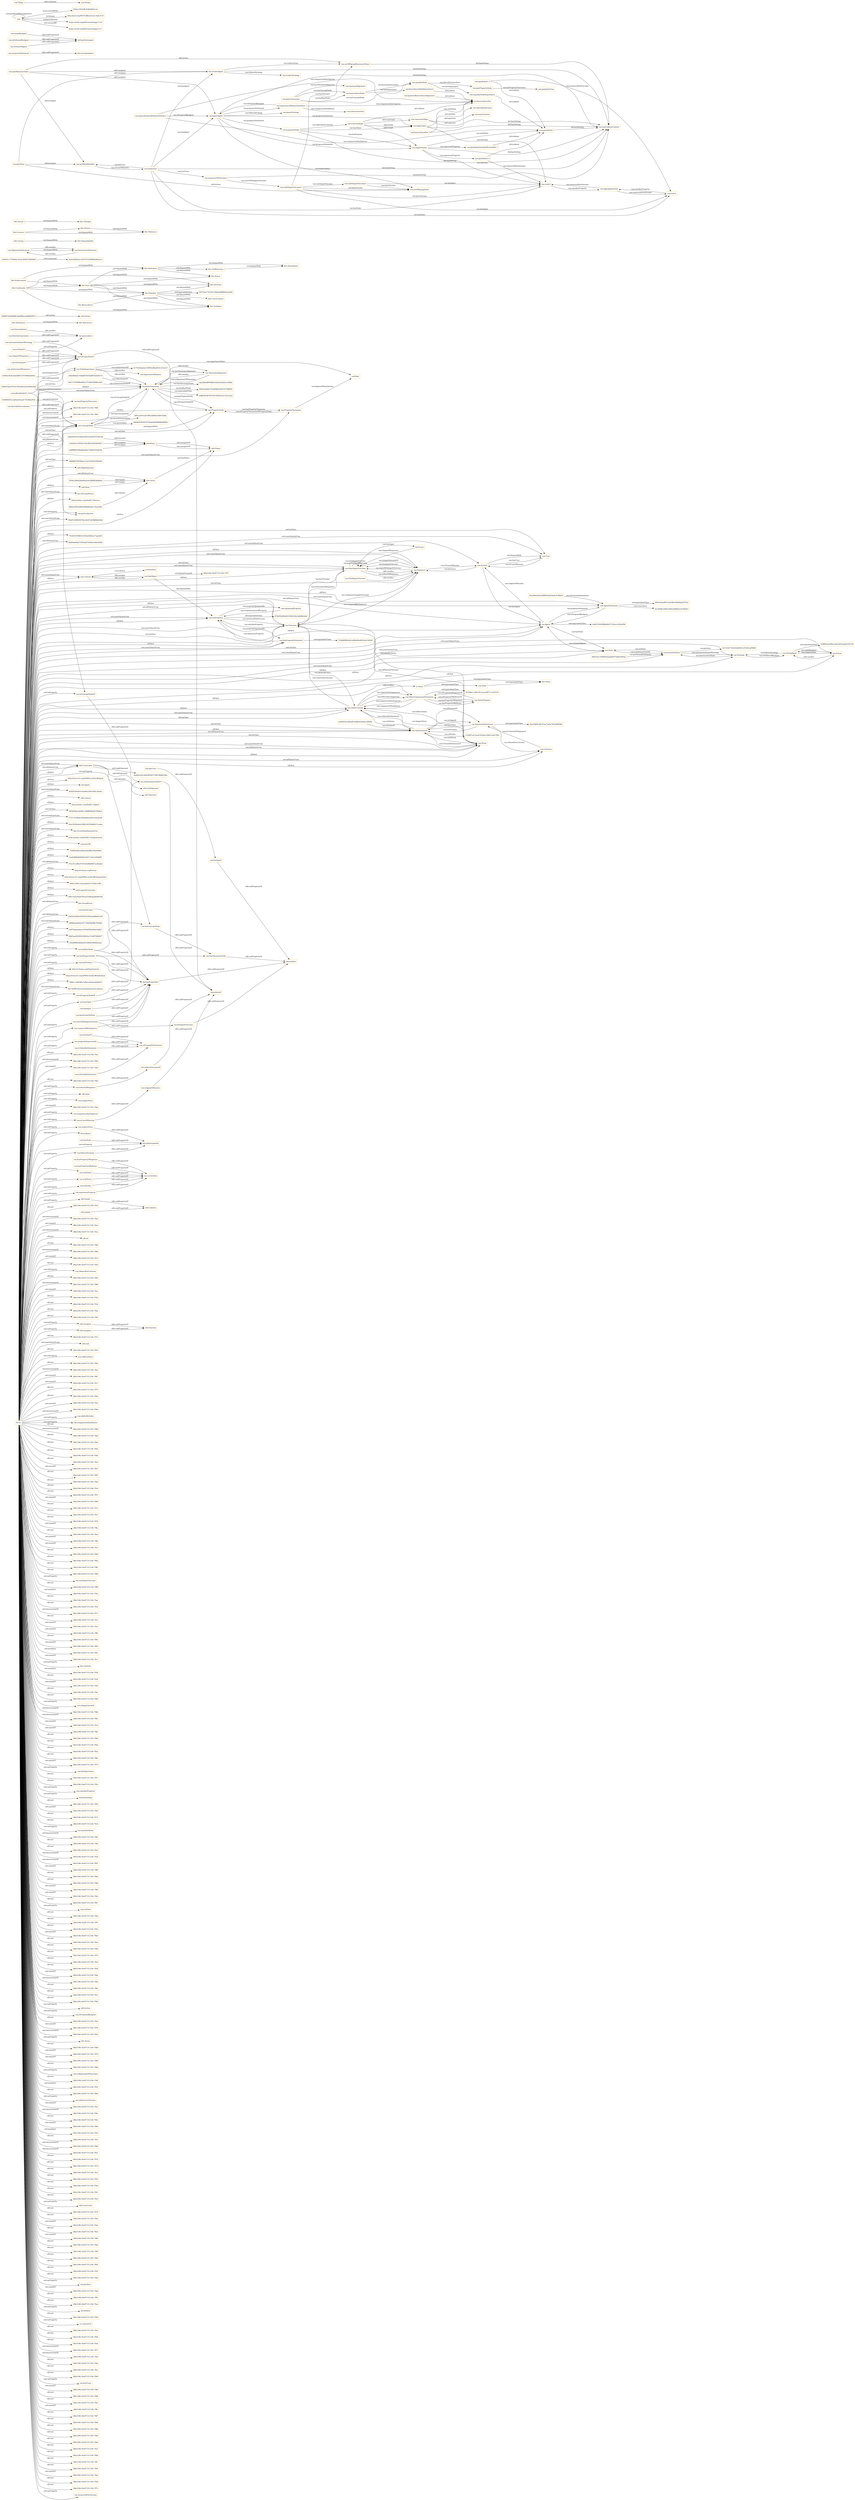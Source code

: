 digraph ar2dtool_diagram { 
rankdir=LR;
size="1501"
node [shape = rectangle, color="orange"]; "9ff1ecd61b2f14ff22d90043df015b0b" "bhv:Dominance" "e9be6b6d27d4bd879354df67beb3fe7d" "odrl:Action" "8a27c355d89e9d0c2714bd16096ccb81" "odrl:LeftOperand" "5d686f27993f0ee11b2255bf52060a92" "7958c304b03be60a2e432ffd65d68da4" "63a2dbea6a3cb8963e8234a8c518fdc8" "odrl:RightOperand" "vae:PropertyTaxonomy" "bhv:PersonalFocus" "bhv:Hedonism" "454f8f2952cab0aeb5acd170c4bbe852" "90efce6ae6931ab3d8ccb82bbab47b2c" "vae:NodeImportance" "http://xmlns.com/foaf/0.1/Person" "bhv:Universalism" "e42dfcb1d5f382185efbf2d2fd266465" "vae:Value" "dabc656b43a1442701284f6ba094ceca" "06267d58856578e3d207e83886b83fe6" "bhv:Stimulation" "odrl:Policy" "bhv:Achievement" "bhv:Value" "7fc44303389232528a5dfebcc7eae4d5" "odrl:Operator" "6bf00e694b73595a8755d92c400c8562" "vae:VaeProperty" "vae:Outcome" "d3d833aa16553e7816a912625606c00d" "http://www.w3.org/2006/vcard/ns#Agent" "vae:MultiInputOutcome" "4d42516456f6b46d17cf2ea1a59a3f0b" "vae:AlignmentStatement" "bhv:Dependability" "bhv:Caring" "cd92f3c1776380e10cdc3859370809d8" "odrl:Asset" "bhv:Nature" "vae:Generalization" "vae:Context" "vae:VaeStatement" "vae:ActionOnState" "dul:Agent" "0634cba69c7fcda688dc0b910759fb95" "vae:ValueTaxonomy" "fb5b97b0d4314ee64ce5610481cfdc8c" "bhv:Security" "ea6f88b618bafb8a86c726bb323b9c9e" "vae:ConceptNode" "a382832ec00edf72088c6c9e0a1d84b4" "rdfs:Literal" "bhv:Tolerance" "vae:System" "bhv:Humility" "92d48ec1a66c3fc1aeacd8711c6187d1" "e9893f338794705195f0c0c2155e1de2" "http://xmlns.com/foaf/0.1/Agent" "odrl:Party" "983df38a3a92fb13d6ff299d2070b6ed" "vae:Norm" "7737c3760dec56b060a5263c5e0a0c9c" "9ce2503bc6e434fb228359d68211aaba" "bhv:GrowthAndAnxietyFree" "vae:User" "vae:Sequence" "vae:AgentStatement" "http://xmlns.com/foaf/0.1/Organization" "bhv:Tradition" "vae:VaeObject" "11b4b7e214eab7b2b4e166e7ac6a7f62" "vc:Value" "vae:TaxonomyAlignment" "xsd:anyURI" "vae:Strategy" "70dff2b48cbe96a50b2ffbf109a44fb8" "3ae649fbd84608c43b573a61c858bff1" "vae:Agent" "bhv:Benevolence" "vae:FinalInputOutcome" "dd85934351008325855c00207979d7dd" "372cf11e96c670539296b6907ac62abd" "693e22c74390542aadbd57f28d7903aa" "bhv:Conformity" "vae:Action" "http://schema.org/Person" "http://www.w3.org/2006/vcard/ns#Organization" "4215c9c716eb5eb6043c255d2ca99fdb" "bhv:Resources" "fd041c9f41c42aaa643fc71f39e1ef9c" "940847dd56d88c4def99eea486649972" "vae:AwarenessStatement" "vae:ActingAgent" "odrl:LogicalConstraint" "vae:ValueProperty" "vae:ValueConcept" "vae:PropertyNode" "e8013e2e54ad762cb32d6edaabb4618d" "vae:ValueComparisonStatement" "dul:Event" "0aa1b665cf0cd7ae7ee9e7f41bfb83bb" "vae:Criterion" "bhv:Thought" "719dd9080e4b14d6e80ed05c8ec3d3b9" "vae:State" "4f274a2170c461196abe88f6b6aebe66" "bhv:Face" "vae:VaePropertyStatement" "bhv:SocialFocus" "ab42d22b93e9595023f05ab38bb041b0" "d890be6afb5a167720058b8ffc7f269b" "odrl:Constraint" "4b6da0f303870720ab4483b699e8982b" "8a604e2dc3ddcf93fd373d97899b536a" "vae:OptimizedProperty" "6f0d23f5454865b988d9e9ec7b2ac99c" "5a749d61a965cb06a506fd3cc03382b1" "c4070abaa4aec23544f55b56dc3a4fa7" "bhv:Action" "6d45aafc8369229463ec51ddf7846027" "odrl:Rule" "bhv:Power" "417034dadaa519f50cd8a29161214e15" "vae:ImportanceRelation" "f1f09e18c8c5de5f847c0759494e850e" "e0cd96ffea9fa6245189dfc0969d2eba" "678d59c89efd333fdf140e3d4f662bef" "http://schema.org/Organization" "3f49820ee6fbac36ac091fade022b729" "http://www.w3.org/2006/vcard/ns#Individual" "vae:ArgumentStatement" "568e11c863f8a7af6ecc62afca404679" "bhv:SelfDirection" "bhv:Concern" "daa5fbcdf950882cb28c65e6241c689a" "bhv:SelfProtectionAndAnxietyAvoidance" ; /*classes style*/
	"bhv:Action" -> "bhv:Thought" [ label = "owl:disjointWith" ];
	"vae:isInputOfSequence" -> "dul:isProperPartOf" [ label = "rdfs:subPropertyOf" ];
	"dul:isProperPartOf" -> "dul:isPartOf" [ label = "rdfs:subPropertyOf" ];
	"vae:hasConceptNode" -> "vae:hasTaxonomyNode" [ label = "rdfs:subPropertyOf" ];
	"vae:ConceptNode" -> "vae:PropertyNode" [ label = "owl:disjointWith" ];
	"vae:argumentAlign" -> "vae:criterionAlign" [ label = "vae:isBasedOnCriterion" ];
	"vae:argumentAlign" -> "vae:alignPremise" [ label = "vae:hasPremise" ];
	"vae:argumentAlign" -> "vae:alignClaim" [ label = "vae:hasClaim" ];
	"vae:argumentAlign" -> "vae:taxProblemContext" [ label = "dul:hasSetting" ];
	"vae:isTaxonomyNodeOf" -> "dul:isPartOf" [ label = "rdfs:subPropertyOf" ];
	"vae:proposesStatement" -> "dul:conceptualizes" [ label = "rdfs:subPropertyOf" ];
	"vae:ArgumentStatement" -> "0aa1b665cf0cd7ae7ee9e7f41bfb83bb" [ label = "owl:equivalentClass" ];
	"vae:hasTaxonomyNode" -> "dul:hasPart" [ label = "rdfs:subPropertyOf" ];
	"vae:giniPropertyNode" -> "vae:giniIndexProp" [ label = "vae:hasPropertyTaxonomy" ];
	"vae:benvolenceNodeImportance" -> "vae:benevolenceTax" [ label = "dul:isAbout" ];
	"vae:directlyGeneralizes" -> "vae:generalizes" [ label = "rdfs:subPropertyOf" ];
	"vae:multiInputOutcome2" -> "vae:actOfPayingTaxes" [ label = "vae:hasOutcome" ];
	"vae:multiInputOutcome2" -> "vae:state2" [ label = "vae:hasInput" ];
	"bhv:Hedonism" -> "bhv:Stimulation" [ label = "owl:disjointWith" ];
	"bhv:Hedonism" -> "bhv:SelfDirection" [ label = "owl:disjointWith" ];
	"bhv:Hedonism" -> "bhv:Power" [ label = "owl:disjointWith" ];
	"vae:isPremiseOf" -> "dul:isProperPartOf" [ label = "rdfs:subPropertyOf" ];
	"vae:isTestedInStatement" -> "vae:isPresentInStatement" [ label = "rdfs:subPropertyOf" ];
	"vae:giniIndex0_3" -> "vae:state1" [ label = "vae:measuredOnOutcome" ];
	"vae:giniIndex0_3" -> "vae:equalityTax" [ label = "dul:isAbout" ];
	"vae:madeByAgent" -> "dul:hasParticipant" [ label = "rdfs:subPropertyOf" ];
	"vae:isOutcomeOfSequence" -> "dul:isProperPartOf" [ label = "rdfs:subPropertyOf" ];
	"vae:hasInput" -> "dul:hasProperPart" [ label = "rdfs:subPropertyOf" ];
	"vae:hasUser" -> "vae:hasAgent" [ label = "rdfs:subPropertyOf" ];
	"vae:equalityTax" -> "vae:taxProblemContext" [ label = "dul:hasSetting" ];
	"bhv:SelfDirection" -> "bhv:Stimulation" [ label = "owl:disjointWith" ];
	"vae:hasActionOnState" -> "dul:hasProperPart" [ label = "rdfs:subPropertyOf" ];
	"vae:AgentStatement" -> "90efce6ae6931ab3d8ccb82bbab47b2c" [ label = "owl:equivalentClass" ];
	"vae:hasPropertyNode" -> "vae:hasTaxonomyNode" [ label = "rdfs:subPropertyOf" ];
	"vae:hasPropertyNode" -> "dul:hasProperPart" [ label = "rdfs:subPropertyOf" ];
	"vae:payMinimumTaxes" -> "vae:problemModeller" [ label = "odrl:assigner" ];
	"vae:payMinimumTaxes" -> "vae:payerAgent" [ label = "odrl:assignee" ];
	"vae:payMinimumTaxes" -> "vae:evaderAgent" [ label = "odrl:assignee" ];
	"vae:payMinimumTaxes" -> "vae:actOfPayingMiniumumTaxes" [ label = "odrl:action" ];
	"vae:equalityNode" -> "vae:equalityNodeImportance" [ label = "vae:hasImportance" ];
	"vae:equalityNode" -> "vae:giniPropertyNode" [ label = "vae:directlyGeneralizes" ];
	"vae:hasPropertyOfSuperior" -> "vae:coversItem" [ label = "rdfs:subPropertyOf" ];
	"vae:isPropertyNodeOf" -> "vae:isTaxonomyNodeOf" [ label = "rdfs:subPropertyOf" ];
	"vae:hasOutcome" -> "dul:hasProperPart" [ label = "rdfs:subPropertyOf" ];
	"vae:alignPremise" -> "vae:equalityTax" [ label = "vae:withValue" ];
	"vae:alignPremise" -> "vae:state2" [ label = "vae:onEntity" ];
	"vae:alignPremise" -> "vae:giniIndexSatisfiedThreshold0_7" [ label = "vae:expressesProperty" ];
	"vae:alignPremise" -> "vae:giniIndex0_9" [ label = "vae:expressesProperty" ];
	"vae:alignPremise" -> "vae:taxProblemContext" [ label = "dul:hasSetting" ];
	"bhv:Dominance" -> "bhv:Resources" [ label = "owl:disjointWith" ];
	"vae:isEntityOf" -> "vae:isPresentInStatement" [ label = "rdfs:subPropertyOf" ];
	"vae:Value" -> "bhv:Value" [ label = "owl:equivalentClass" ];
	"vae:MultiInputOutcome" -> "vae:Sequence" [ label = "rdfs:seeAlso" ];
	"vae:propertyExpressedAt" -> "vae:isPresentInStatement" [ label = "rdfs:subPropertyOf" ];
	"vae:payerAgent" -> "vae:importanceRelationTaxPayer" [ label = "vae:proposesStatement" ];
	"vae:payerAgent" -> "vae:argumentAlign" [ label = "vae:proposesStatement" ];
	"vae:payerAgent" -> "vae:alignPremise" [ label = "vae:proposesStatement" ];
	"vae:payerAgent" -> "vae:alignClaim" [ label = "vae:proposesStatement" ];
	"vae:payerAgent" -> "vae:actOfPayingTaxes" [ label = "vae:makesAction" ];
	"vae:payerAgent" -> "vae:payerStrategy" [ label = "vae:followsStrategy" ];
	"vae:payerAgent" -> "vae:taxProblemContext" [ label = "dul:hasSetting" ];
	"vae:hasState" -> "dul:isParticipantIn" [ label = "rdfs:subPropertyOf" ];
	"vae:AwarenessStatement" -> "vae:AlignmentStatement" [ label = "rdfs:seeAlso" ];
	"vae:isConceptNodeOf" -> "vae:isTaxonomyNodeOf" [ label = "rdfs:subPropertyOf" ];
	"bhv:Caring" -> "bhv:Dependability" [ label = "owl:disjointWith" ];
	"vae:payTaxes" -> "vae:problemModeller" [ label = "odrl:assigner" ];
	"vae:payTaxes" -> "vae:evaderAgent" [ label = "odrl:assignee" ];
	"vae:payTaxes" -> "vae:actOfPayingTaxes" [ label = "odrl:action" ];
	"vae:hasRootNode" -> "vae:hasConceptNode" [ label = "rdfs:subPropertyOf" ];
	"vae:hasRootNode" -> "dul:hasProperPart" [ label = "rdfs:subPropertyOf" ];
	"vae:isAgentOfSystem" -> "dul:isPartOf" [ label = "rdfs:subPropertyOf" ];
	"vae:aggregationSum" -> "vae:state2" [ label = "vae:measuredOnOutcome" ];
	"vae:aggregationSum" -> "vae:state1" [ label = "vae:measuredOnOutcome" ];
	"vae:ValueConcept" -> "vc:Value" [ label = "rdfs:seeAlso" ];
	"vae:state1" -> "vae:aggregationSum" [ label = "vae:satisfiesProperty" ];
	"vae:ActingAgent" -> "3f49820ee6fbac36ac091fade022b729" [ label = "owl:equivalentClass" ];
	"vae:isInputOutcomeOf" -> "dul:isPartOf" [ label = "rdfs:subPropertyOf" ];
	"bhv:Concern" -> "bhv:Tolerance" [ label = "owl:disjointWith" ];
	"bhv:Concern" -> "bhv:Nature" [ label = "owl:disjointWith" ];
	"vae:payerTaxonomy" -> "vae:taxonomAlignment" [ label = "vae:hasTaxonomyAlignment" ];
	"vae:payerTaxonomy" -> "vae:benevolenceNode" [ label = "vae:hasRootNode" ];
	"vae:payerTaxonomy" -> "vae:equalityNode" [ label = "vae:hasConceptNode" ];
	"vae:payerTaxonomy" -> "vae:benevolenceNode" [ label = "vae:hasConceptNode" ];
	"vae:giniIndex0_9" -> "vae:state2" [ label = "vae:measuredOnOutcome" ];
	"vae:giniIndex0_9" -> "vae:equalityTax" [ label = "dul:isAbout" ];
	"vae:isRootNodeOf" -> "vae:isConceptNodeOf" [ label = "rdfs:subPropertyOf" ];
	"vae:isRootNodeOf" -> "dul:isProperPartOf" [ label = "rdfs:subPropertyOf" ];
	"vae:problemModeller" -> "vae:taxSystem" [ label = "vae:isUserOfSystem" ];
	"vae:expressesProperty" -> "vae:coversItem" [ label = "rdfs:subPropertyOf" ];
	"vae:directlyParticularizes" -> "vae:particularizes" [ label = "rdfs:subPropertyOf" ];
	"vae:taxSystem" -> "vae:problemModeller" [ label = "vae:hasUser" ];
	"vae:taxSystem" -> "vae:sequenceOfOutcomes" [ label = "vae:hasTrace" ];
	"vae:taxSystem" -> "vae:state2" [ label = "vae:hasState" ];
	"vae:taxSystem" -> "vae:state1" [ label = "vae:hasState" ];
	"vae:taxSystem" -> "vae:payerAgent" [ label = "vae:hasAgent" ];
	"vae:taxSystem" -> "vae:evaderAgent" [ label = "vae:hasAgent" ];
	"vae:taxSystem" -> "vae:taxProblemContext" [ label = "dul:hasSetting" ];
	"vae:hasAgent" -> "dul:hasPart" [ label = "rdfs:subPropertyOf" ];
	"vae:isFollowedByAgent" -> "dul:hasParticipant" [ label = "rdfs:subPropertyOf" ];
	"bhv:Nature" -> "bhv:Tolerance" [ label = "owl:disjointWith" ];
	"vae:criterionAlign" -> "vae:alignPremise" [ label = "odrl:target" ];
	"vae:criterionAlign" -> "vae:constraintAlign" [ label = "odrl:constraint" ];
	"vae:criterionAlign" -> "vae:alignClaim" [ label = "odrl:action" ];
	"vae:criterionAlign" -> "vae:benevolenceTax" [ label = "dul:isAbout" ];
	"vae:ValueComparisonStatement" -> "92d48ec1a66c3fc1aeacd8711c6187d1" [ label = "owl:equivalentClass" ];
	"vae:ValueTaxonomy" -> "vae:TaxonomyAlignment" [ label = "rdfs:seeAlso" ];
	"vae:ValueTaxonomy" -> "e9893f338794705195f0c0c2155e1de2" [ label = "owl:equivalentClass" ];
	"vae:importanceRelationTaxPayer" -> "vae:payerAgent" [ label = "vae:isProposedByAgent" ];
	"vae:importanceRelationTaxPayer" -> "vae:benevolenceTax" [ label = "vae:comparisonHasSuperior" ];
	"vae:importanceRelationTaxPayer" -> "vae:achievementTax" [ label = "vae:comparisonHasInferior" ];
	"vae:System" -> "vae:User" [ label = "owl:disjointWith" ];
	"vae:followsStrategy" -> "dul:isParticipantIn" [ label = "rdfs:subPropertyOf" ];
	"vae:hasPropertyOfInferior" -> "vae:coversItem" [ label = "rdfs:subPropertyOf" ];
	"vae:composedBySequence" -> "dul:hasProperPart" [ label = "rdfs:subPropertyOf" ];
	"vae:isActionOnStateOfStrategy" -> "dul:isProperPartOf" [ label = "rdfs:subPropertyOf" ];
	"dul:hasProperPart" -> "dul:hasPart" [ label = "rdfs:subPropertyOf" ];
	"vae:startsWithInputOutcome" -> "vae:hasInputOutcome" [ label = "rdfs:subPropertyOf" ];
	"vae:startsWithInputOutcome" -> "dul:hasProperPart" [ label = "rdfs:subPropertyOf" ];
	"bhv:Humility" -> "bhv:Universalism" [ label = "owl:disjointWith" ];
	"bhv:Humility" -> "bhv:Tradition" [ label = "owl:disjointWith" ];
	"bhv:Humility" -> "bhv:Security" [ label = "owl:disjointWith" ];
	"bhv:Humility" -> "4f274a2170c461196abe88f6b6aebe66" [ label = "owl:equivalentClass" ];
	"vae:FinalInputOutcome" -> "vae:Sequence" [ label = "rdfs:seeAlso" ];
	"odrl:target" -> "odrl:relation" [ label = "rdfs:subPropertyOf" ];
	"vae:benevolenceDef" -> "vae:benevolenceTax" [ label = "dul:satisfies" ];
	"vae:benevolenceDef" -> "vae:taxProblemContext" [ label = "dul:hasSetting" ];
	"vae:makesAction" -> "dul:isParticipantIn" [ label = "rdfs:subPropertyOf" ];
	"vae:withValue" -> "vae:coversItem" [ label = "rdfs:subPropertyOf" ];
	"vae:constraintAlign" -> "vae:sameContext" [ label = "odrl:operator" ];
	"vae:constraintAlign" -> "vae:logicalImplication" [ label = "odrl:operator" ];
	"vae:VaeObject" -> "vae:Context" [ label = "rdfs:seeAlso" ];
	"vae:VaeObject" -> "2ffa3196:18c87151158:-7f7f" [ label = "owl:disjointUnionOf" ];
	"vae:VaeObject" -> "vae:VaeProperty" [ label = "owl:disjointWith" ];
	"vae:TaxonomyAlignment" -> "vae:ValueTaxonomy" [ label = "rdfs:seeAlso" ];
	"vae:generalizationRelationTaxPayer" -> "vae:payerAgent" [ label = "vae:isProposedByAgent" ];
	"vae:generalizationRelationTaxPayer" -> "vae:benevolenceTax" [ label = "vae:comparisonHasSuperior" ];
	"vae:generalizationRelationTaxPayer" -> "vae:equalityTax" [ label = "vae:comparisonHasInferior" ];
	"bhv:Achievement" -> "bhv:Hedonism" [ label = "owl:disjointWith" ];
	"bhv:Achievement" -> "bhv:Face" [ label = "owl:disjointWith" ];
	"vae:alignClaim" -> "vae:benevolenceTax" [ label = "vae:withValue" ];
	"vae:alignClaim" -> "vae:state2" [ label = "vae:onEntity" ];
	"vae:alignClaim" -> "vae:taxProblemContext" [ label = "dul:hasSetting" ];
	"vae:actOfPayingMiniumumTaxes" -> "vae:taxProblemContext" [ label = "dul:hasSetting" ];
	"vae:NodeImportance" -> "vae:ValueTaxonomy" [ label = "rdfs:seeAlso" ];
	"vae:NodeImportance" -> "vae:ImportanceRelation" [ label = "rdfs:seeAlso" ];
	"vae:multiInputOutcome1" -> "vae:multiInputOutcome2" [ label = "vae:nextInputOutcome" ];
	"vae:multiInputOutcome1" -> "vae:state2" [ label = "vae:hasOutcome" ];
	"vae:multiInputOutcome1" -> "vae:actOfPayingTaxes" [ label = "vae:hasOutcome" ];
	"vae:multiInputOutcome1" -> "vae:actOfPayingMiniumumTaxes" [ label = "vae:hasOutcome" ];
	"vae:multiInputOutcome1" -> "vae:state1" [ label = "vae:hasInput" ];
	"vae:Action" -> "vae:ActingAgent" [ label = "rdfs:seeAlso" ];
	"vae:isValuedInStatement" -> "vae:isPresentInStatement" [ label = "rdfs:subPropertyOf" ];
	"vae:sequenceOfOutcomes" -> "vae:multiInputOutcome1" [ label = "vae:startsWithInputOutcome" ];
	"vae:sequenceOfOutcomes" -> "vae:taxProblemContext" [ label = "dul:hasSetting" ];
	"odrl:output" -> "odrl:relation" [ label = "rdfs:subPropertyOf" ];
	"vae:withNorm" -> "vae:coversItem" [ label = "rdfs:subPropertyOf" ];
	"vae:isClaimOf" -> "dul:isProperPartOf" [ label = "rdfs:subPropertyOf" ];
	"vae:hasInputOutcome" -> "dul:hasPart" [ label = "rdfs:subPropertyOf" ];
	"vae:evaderAgent" -> "vae:actOfPayingMiniumumTaxes" [ label = "vae:makesAction" ];
	"vae:evaderAgent" -> "vae:evaderStrategy" [ label = "vae:followsStrategy" ];
	"vae:evaderAgent" -> "vae:taxProblemContext" [ label = "dul:hasSetting" ];
	"vae:" -> "https://chowlk.linkeddata.es" [ label = "mod:createdWith" ];
	"vae:" -> "http://purl.org/NET/rdflicense/cc-by4.0.ttl" [ label = "dc:license" ];
	"vae:" -> "vae:" [ label = "vann:preferredNamespaceUri" ];
	"vae:" -> "https://w3id.org/def/vaeontology/1.0.0" [ label = "owl:priorVersion" ];
	"vae:" -> "https://w3id.org/def/vaeontology/1.0.1" [ label = "owl:versionIRI" ];
	"bhv:Conformity" -> "bhv:Tradition" [ label = "owl:disjointWith" ];
	"bhv:Conformity" -> "bhv:Security" [ label = "owl:disjointWith" ];
	"bhv:Conformity" -> "bhv:Humility" [ label = "owl:disjointWith" ];
	"bhv:Conformity" -> "bhv:Face" [ label = "owl:disjointWith" ];
	"vae:isStateOfAgent" -> "dul:hasParticipant" [ label = "rdfs:subPropertyOf" ];
	"vae:Generalization" -> "vae:generalizes" [ label = "rdfs:seeAlso" ];
	"vae:Context" -> "vae:VaeObject" [ label = "rdfs:seeAlso" ];
	"NULL" -> "vae:VaeStatement" [ label = "owl:onClass" ];
	"NULL" -> "e0cd96ffea9fa6245189dfc0969d2eba" [ label = "rdf:first" ];
	"NULL" -> "vae:hasConceptNode" [ label = "owl:onProperty" ];
	"NULL" -> "2ffa3196:18c87151158:-7fa3" [ label = "owl:intersectionOf" ];
	"NULL" -> "bhv:PersonalFocus" [ label = "owl:someValuesFrom" ];
	"NULL" -> "2ffa3196:18c87151158:-7fe4" [ label = "owl:unionOf" ];
	"NULL" -> "2ffa3196:18c87151158:-7fce" [ label = "owl:intersectionOf" ];
	"NULL" -> "rdf:nil" [ label = "rdf:rest" ];
	"NULL" -> "2ffa3196:18c87151158:-7f80" [ label = "rdf:rest" ];
	"NULL" -> "2ffa3196:18c87151158:-7f86" [ label = "owl:intersectionOf" ];
	"NULL" -> "2ffa3196:18c87151158:-7fc3" [ label = "owl:unionOf" ];
	"NULL" -> "2ffa3196:18c87151158:-7fd2" [ label = "rdf:rest" ];
	"NULL" -> "vae:isBasedOnCriterion" [ label = "owl:onProperty" ];
	"NULL" -> "2ffa3196:18c87151158:-7f63" [ label = "rdf:rest" ];
	"NULL" -> "2ffa3196:18c87151158:-7f88" [ label = "owl:intersectionOf" ];
	"NULL" -> "fd041c9f41c42aaa643fc71f39e1ef9c" [ label = "rdf:first" ];
	"NULL" -> "2ffa3196:18c87151158:-7fca" [ label = "owl:unionOf" ];
	"NULL" -> "3ae649fbd84608c43b573a61c858bff1" [ label = "rdf:first" ];
	"NULL" -> "vae:ConceptNode" [ label = "rdf:first" ];
	"NULL" -> "2ffa3196:18c87151158:-7f50" [ label = "rdf:rest" ];
	"NULL" -> "2ffa3196:18c87151158:-7f5d" [ label = "rdf:rest" ];
	"NULL" -> "vae:PropertyNode" [ label = "rdf:first" ];
	"NULL" -> "2ffa3196:18c87151158:-7fa2" [ label = "rdf:rest" ];
	"NULL" -> "2ffa3196:18c87151158:-7ff3" [ label = "rdf:rest" ];
	"NULL" -> "odrl:assignee" [ label = "owl:onProperty" ];
	"NULL" -> "vae:ConceptNode" [ label = "owl:someValuesFrom" ];
	"NULL" -> "2ffa3196:18c87151158:-7f7e" [ label = "rdf:rest" ];
	"NULL" -> "vae:particularizes" [ label = "owl:onProperty" ];
	"NULL" -> "vae:expressesProperty" [ label = "owl:onProperty" ];
	"NULL" -> "owl:real" [ label = "owl:someValuesFrom" ];
	"NULL" -> "2ffa3196:18c87151158:-7f54" [ label = "rdf:rest" ];
	"NULL" -> "vae:VaePropertyStatement" [ label = "rdf:first" ];
	"NULL" -> "vae:reflectsValue" [ label = "owl:onProperty" ];
	"NULL" -> "odrl:LogicalConstraint" [ label = "rdf:first" ];
	"NULL" -> "2ffa3196:18c87151158:-7f92" [ label = "rdf:rest" ];
	"NULL" -> "2ffa3196:18c87151158:-7fac" [ label = "owl:intersectionOf" ];
	"NULL" -> "2ffa3196:18c87151158:-7f81" [ label = "owl:unionOf" ];
	"NULL" -> "2ffa3196:18c87151158:-7fc7" [ label = "owl:unionOf" ];
	"NULL" -> "2ffa3196:18c87151158:-7f75" [ label = "rdf:rest" ];
	"NULL" -> "vae:onEntity" [ label = "owl:onProperty" ];
	"NULL" -> "http://xmlns.com/foaf/0.1/Person" [ label = "rdf:first" ];
	"NULL" -> "2ffa3196:18c87151158:-7f62" [ label = "rdf:rest" ];
	"NULL" -> "2ffa3196:18c87151158:-7fee" [ label = "owl:unionOf" ];
	"NULL" -> "2ffa3196:18c87151158:-7f9d" [ label = "owl:intersectionOf" ];
	"NULL" -> "vae:abidesByValue" [ label = "owl:onProperty" ];
	"NULL" -> "dul:Agent" [ label = "rdf:first" ];
	"NULL" -> "vae:comparisonHasInferior" [ label = "owl:onProperty" ];
	"NULL" -> "2ffa3196:18c87151158:-7f96" [ label = "rdf:rest" ];
	"NULL" -> "2ffa3196:18c87151158:-7fa9" [ label = "owl:intersectionOf" ];
	"NULL" -> "2ffa3196:18c87151158:-7fba" [ label = "rdf:rest" ];
	"NULL" -> "vae:isUserOfSystem" [ label = "owl:onProperty" ];
	"NULL" -> "2ffa3196:18c87151158:-7f83" [ label = "rdf:rest" ];
	"NULL" -> "vae:ActionOnState" [ label = "rdf:first" ];
	"NULL" -> "http://www.w3.org/2006/vcard/ns#Agent" [ label = "rdf:first" ];
	"NULL" -> "vae:Criterion" [ label = "owl:allValuesFrom" ];
	"NULL" -> "odrl:Constraint" [ label = "owl:allValuesFrom" ];
	"NULL" -> "vae:PropertyNode" [ label = "owl:onClass" ];
	"NULL" -> "2ffa3196:18c87151158:-7fdb" [ label = "rdf:rest" ];
	"NULL" -> "bhv:GrowthAndAnxietyFree" [ label = "owl:someValuesFrom" ];
	"NULL" -> "2ffa3196:18c87151158:-7fa5" [ label = "rdf:rest" ];
	"NULL" -> "vae:withValue" [ label = "owl:onProperty" ];
	"NULL" -> "vae:Strategy" [ label = "owl:someValuesFrom" ];
	"NULL" -> "2ffa3196:18c87151158:-7fb7" [ label = "owl:unionOf" ];
	"NULL" -> "372cf11e96c670539296b6907ac62abd" [ label = "owl:allValuesFrom" ];
	"NULL" -> "vae:ConceptNode" [ label = "owl:onClass" ];
	"NULL" -> "vae:Action" [ label = "rdf:first" ];
	"NULL" -> "2ffa3196:18c87151158:-7f87" [ label = "rdf:rest" ];
	"NULL" -> "2ffa3196:18c87151158:-7fab" [ label = "rdf:rest" ];
	"NULL" -> "vae:MultiInputOutcome" [ label = "owl:someValuesFrom" ];
	"NULL" -> "2ffa3196:18c87151158:-7fc6" [ label = "rdf:rest" ];
	"NULL" -> "06267d58856578e3d207e83886b83fe6" [ label = "owl:someValuesFrom" ];
	"NULL" -> "2ffa3196:18c87151158:-7f57" [ label = "rdf:rest" ];
	"NULL" -> "2ffa3196:18c87151158:-7f84" [ label = "owl:unionOf" ];
	"NULL" -> "2ffa3196:18c87151158:-7f7a" [ label = "rdf:rest" ];
	"NULL" -> "2ffa3196:18c87151158:-7fe7" [ label = "rdf:rest" ];
	"NULL" -> "vae:Sequence" [ label = "owl:someValuesFrom" ];
	"NULL" -> "2ffa3196:18c87151158:-7f78" [ label = "rdf:rest" ];
	"NULL" -> "http://www.w3.org/2006/vcard/ns#Individual" [ label = "rdf:first" ];
	"NULL" -> "2ffa3196:18c87151158:-7ffa" [ label = "owl:unionOf" ];
	"NULL" -> "2ffa3196:18c87151158:-7fed" [ label = "rdf:rest" ];
	"NULL" -> "vae:startsWithInputOutcome" [ label = "owl:onProperty" ];
	"NULL" -> "2ffa3196:18c87151158:-7ff0" [ label = "owl:unionOf" ];
	"NULL" -> "2ffa3196:18c87151158:-7fcc" [ label = "owl:unionOf" ];
	"NULL" -> "2ffa3196:18c87151158:-7f6b" [ label = "rdf:rest" ];
	"NULL" -> "2ffa3196:18c87151158:-7fbd" [ label = "rdf:rest" ];
	"NULL" -> "2ffa3196:18c87151158:-7ffb" [ label = "rdf:rest" ];
	"NULL" -> "vae:Agent" [ label = "owl:onClass" ];
	"NULL" -> "2ffa3196:18c87151158:-7f69" [ label = "rdf:rest" ];
	"NULL" -> "vae:Agent" [ label = "owl:someValuesFrom" ];
	"NULL" -> "vae:isStartOfSequence" [ label = "owl:onProperty" ];
	"NULL" -> "vae:nextInputOutcome" [ label = "owl:onProperty" ];
	"NULL" -> "983df38a3a92fb13d6ff299d2070b6ed" [ label = "owl:onClass" ];
	"NULL" -> "2ffa3196:18c87151158:-7ff9" [ label = "rdf:rest" ];
	"NULL" -> "vae:Sequence" [ label = "owl:onClass" ];
	"NULL" -> "vae:hasRootNode" [ label = "owl:onProperty" ];
	"NULL" -> "2ffa3196:18c87151158:-7f4e" [ label = "owl:members" ];
	"NULL" -> "2ffa3196:18c87151158:-7fae" [ label = "rdf:rest" ];
	"NULL" -> "2ffa3196:18c87151158:-7fc9" [ label = "rdf:rest" ];
	"NULL" -> "vae:ValueTaxonomy" [ label = "rdf:first" ];
	"NULL" -> "2ffa3196:18c87151158:-7f71" [ label = "owl:intersectionOf" ];
	"NULL" -> "vae:Outcome" [ label = "owl:someValuesFrom" ];
	"NULL" -> "2ffa3196:18c87151158:-7fcf" [ label = "rdf:rest" ];
	"NULL" -> "dul:isParticipantIn" [ label = "owl:onProperty" ];
	"NULL" -> "2ffa3196:18c87151158:-7fe2" [ label = "owl:unionOf" ];
	"NULL" -> "http://schema.org/Organization" [ label = "rdf:first" ];
	"NULL" -> "2ffa3196:18c87151158:-7ff8" [ label = "owl:unionOf" ];
	"NULL" -> "2ffa3196:18c87151158:-7f9e" [ label = "rdf:rest" ];
	"NULL" -> "2ffa3196:18c87151158:-7f95" [ label = "owl:unionOf" ];
	"NULL" -> "vae:NodeImportance" [ label = "owl:onClass" ];
	"NULL" -> "2ffa3196:18c87151158:-7f61" [ label = "owl:members" ];
	"NULL" -> "2ffa3196:18c87151158:-7fc1" [ label = "owl:unionOf" ];
	"NULL" -> "7737c3760dec56b060a5263c5e0a0c9c" [ label = "owl:someValuesFrom" ];
	"NULL" -> "bhv:attitude" [ label = "owl:onProperty" ];
	"NULL" -> "vae:Norm" [ label = "rdf:first" ];
	"NULL" -> "2ffa3196:18c87151158:-7f5b" [ label = "owl:members" ];
	"NULL" -> "2ffa3196:18c87151158:-7fa0" [ label = "rdf:rest" ];
	"NULL" -> "2ffa3196:18c87151158:-7fd5" [ label = "owl:unionOf" ];
	"NULL" -> "vae:VaeProperty" [ label = "rdf:first" ];
	"NULL" -> "http://xmlns.com/foaf/0.1/Organization" [ label = "rdf:first" ];
	"NULL" -> "vae:Context" [ label = "rdf:first" ];
	"NULL" -> "vae:generalizes" [ label = "owl:onProperty" ];
	"NULL" -> "vae:Outcome" [ label = "owl:onClass" ];
	"NULL" -> "2ffa3196:18c87151158:-7f4c" [ label = "rdf:rest" ];
	"NULL" -> "2ffa3196:18c87151158:-7f90" [ label = "rdf:rest" ];
	"NULL" -> "vae:isImportanceOf" [ label = "owl:onProperty" ];
	"NULL" -> "rdfs:Literal" [ label = "rdf:first" ];
	"NULL" -> "2ffa3196:18c87151158:-7f9b" [ label = "owl:intersectionOf" ];
	"NULL" -> "2ffa3196:18c87151158:-7f6c" [ label = "owl:intersectionOf" ];
	"NULL" -> "2ffa3196:18c87151158:-7fc5" [ label = "owl:unionOf" ];
	"NULL" -> "2ffa3196:18c87151158:-7ff2" [ label = "owl:unionOf" ];
	"NULL" -> "2ffa3196:18c87151158:-7f60" [ label = "rdf:rest" ];
	"NULL" -> "2ffa3196:18c87151158:-7f6d" [ label = "rdf:rest" ];
	"NULL" -> "2ffa3196:18c87151158:-7fb2" [ label = "rdf:rest" ];
	"NULL" -> "vae:ConceptNode" [ label = "owl:allValuesFrom" ];
	"NULL" -> "2ffa3196:18c87151158:-7f8e" [ label = "rdf:rest" ];
	"NULL" -> "2ffa3196:18c87151158:-7f73" [ label = "owl:unionOf" ];
	"NULL" -> "vae:Norm" [ label = "owl:onClass" ];
	"NULL" -> "vae:hasImportance" [ label = "owl:onProperty" ];
	"NULL" -> "2ffa3196:18c87151158:-7f51" [ label = "rdf:rest" ];
	"NULL" -> "2ffa3196:18c87151158:-7f5e" [ label = "rdf:rest" ];
	"NULL" -> "vae:satisfiesProperty" [ label = "owl:onProperty" ];
	"NULL" -> "dul:hasSetting" [ label = "owl:onProperty" ];
	"NULL" -> "vae:VaeStatement" [ label = "rdf:first" ];
	"NULL" -> "2ffa3196:18c87151158:-7f85" [ label = "rdf:rest" ];
	"NULL" -> "2ffa3196:18c87151158:-7fe9" [ label = "owl:unionOf" ];
	"NULL" -> "vae:PropertyTaxonomy" [ label = "owl:someValuesFrom" ];
	"NULL" -> "2ffa3196:18c87151158:-7f72" [ label = "rdf:rest" ];
	"NULL" -> "2ffa3196:18c87151158:-7fc4" [ label = "rdf:rest" ];
	"NULL" -> "vae:satisfiesNorm" [ label = "owl:onProperty" ];
	"NULL" -> "2ffa3196:18c87151158:-7fdc" [ label = "owl:intersectionOf" ];
	"NULL" -> "2ffa3196:18c87151158:-7f4f" [ label = "rdf:rest" ];
	"NULL" -> "2ffa3196:18c87151158:-7fe5" [ label = "rdf:rest" ];
	"NULL" -> "xsd:anyURI" [ label = "rdf:first" ];
	"NULL" -> "odrl:Constraint" [ label = "rdf:first" ];
	"NULL" -> "odrl:target" [ label = "owl:onProperty" ];
	"NULL" -> "2ffa3196:18c87151158:-7fa8" [ label = "owl:intersectionOf" ];
	"NULL" -> "2ffa3196:18c87151158:-7f97" [ label = "owl:intersectionOf" ];
	"NULL" -> "2ffa3196:18c87151158:-7ff6" [ label = "owl:unionOf" ];
	"NULL" -> "2ffa3196:18c87151158:-7fbb" [ label = "rdf:rest" ];
	"NULL" -> "2ffa3196:18c87151158:-7fd6" [ label = "rdf:rest" ];
	"NULL" -> "2ffa3196:18c87151158:-7f9f" [ label = "owl:unionOf" ];
	"NULL" -> "vae:makesAction" [ label = "owl:onProperty" ];
	"NULL" -> "2ffa3196:18c87151158:-7fde" [ label = "owl:unionOf" ];
	"NULL" -> "70dff2b48cbe96a50b2ffbf109a44fb8" [ label = "rdf:first" ];
	"NULL" -> "2ffa3196:18c87151158:-7f67" [ label = "rdf:rest" ];
	"NULL" -> "vae:onState" [ label = "owl:onProperty" ];
	"NULL" -> "vae:VaeProperty" [ label = "owl:someValuesFrom" ];
	"NULL" -> "bhv:SelfProtectionAndAnxietyAvoidance" [ label = "owl:someValuesFrom" ];
	"NULL" -> "vae:Agent" [ label = "owl:allValuesFrom" ];
	"NULL" -> "2ffa3196:18c87151158:-7fa6" [ label = "rdf:rest" ];
	"NULL" -> "http://schema.org/Person" [ label = "rdf:first" ];
	"NULL" -> "2ffa3196:18c87151158:-7ff7" [ label = "rdf:rest" ];
	"NULL" -> "2ffa3196:18c87151158:-7f5a" [ label = "rdf:rest" ];
	"NULL" -> "vae:isConceptNodeOf" [ label = "owl:onProperty" ];
	"NULL" -> "2ffa3196:18c87151158:-7fb4" [ label = "owl:unionOf" ];
	"NULL" -> "2ffa3196:18c87151158:-7fea" [ label = "rdf:rest" ];
	"NULL" -> "2ffa3196:18c87151158:-7f58" [ label = "rdf:rest" ];
	"NULL" -> "2ffa3196:18c87151158:-7f7b" [ label = "rdf:rest" ];
	"NULL" -> "2ffa3196:18c87151158:-7fcd" [ label = "rdf:rest" ];
	"NULL" -> "vae:hasPropertyNode" [ label = "owl:onProperty" ];
	"NULL" -> "2ffa3196:18c87151158:-7fe8" [ label = "rdf:rest" ];
	"NULL" -> "2ffa3196:18c87151158:-7f8a" [ label = "owl:unionOf" ];
	"NULL" -> "vae:VaePropertyStatement" [ label = "owl:someValuesFrom" ];
	"NULL" -> "2ffa3196:18c87151158:-7f6a" [ label = "owl:intersectionOf" ];
	"NULL" -> "2ffa3196:18c87151158:-7f9c" [ label = "rdf:rest" ];
	"NULL" -> "2ffa3196:18c87151158:-7fe1" [ label = "rdf:rest" ];
	"NULL" -> "2ffa3196:18c87151158:-7fb8" [ label = "rdf:rest" ];
	"NULL" -> "vae:Strategy" [ label = "rdf:first" ];
	"NULL" -> "vae:Outcome" [ label = "rdf:first" ];
	"NULL" -> "odrl:action" [ label = "owl:onProperty" ];
	"NULL" -> "odrl:Asset" [ label = "owl:allValuesFrom" ];
	"NULL" -> "vae:isProposedByAgent" [ label = "owl:onProperty" ];
	"NULL" -> "6d45aafc8369229463ec51ddf7846027" [ label = "rdf:first" ];
	"NULL" -> "2ffa3196:18c87151158:-7fbe" [ label = "rdf:rest" ];
	"NULL" -> "2ffa3196:18c87151158:-7f76" [ label = "owl:unionOf" ];
	"NULL" -> "2ffa3196:18c87151158:-7fb5" [ label = "owl:intersectionOf" ];
	"NULL" -> "bhv:focus" [ label = "owl:onProperty" ];
	"NULL" -> "2ffa3196:18c87151158:-7fd9" [ label = "rdf:rest" ];
	"NULL" -> "2ffa3196:18c87151158:-7f79" [ label = "owl:unionOf" ];
	"NULL" -> "2ffa3196:18c87151158:-7fd8" [ label = "owl:unionOf" ];
	"NULL" -> "2ffa3196:18c87151158:-7f8d" [ label = "rdf:rest" ];
	"NULL" -> "vae:isAlignmentOfTaxonomy" [ label = "owl:onProperty" ];
	"NULL" -> "7fc44303389232528a5dfebcc7eae4d5" [ label = "rdf:first" ];
	"NULL" -> "2ffa3196:18c87151158:-7fdf" [ label = "rdf:rest" ];
	"NULL" -> "vae:MultiInputOutcome" [ label = "rdf:first" ];
	"NULL" -> "2ffa3196:18c87151158:-7f52" [ label = "owl:members" ];
	"NULL" -> "9ce2503bc6e434fb228359d68211aaba" [ label = "rdf:first" ];
	"NULL" -> "2ffa3196:18c87151158:-7fb0" [ label = "rdf:rest" ];
	"NULL" -> "vae:influencesOutcome" [ label = "owl:onProperty" ];
	"NULL" -> "vae:AgentStatement" [ label = "rdf:first" ];
	"NULL" -> "2ffa3196:18c87151158:-7fa1" [ label = "owl:unionOf" ];
	"NULL" -> "vae:propertyExpressedAt" [ label = "owl:onProperty" ];
	"NULL" -> "2ffa3196:18c87151158:-7f8c" [ label = "owl:intersectionOf" ];
	"NULL" -> "c4070abaa4aec23544f55b56dc3a4fa7" [ label = "rdf:first" ];
	"NULL" -> "2ffa3196:18c87151158:-7fd1" [ label = "rdf:rest" ];
	"NULL" -> "2ffa3196:18c87151158:-7f66" [ label = "owl:unionOf" ];
	"NULL" -> "odrl:assigner" [ label = "owl:onProperty" ];
	"NULL" -> "2ffa3196:18c87151158:-7f55" [ label = "owl:members" ];
	"NULL" -> "vae:Action" [ label = "owl:someValuesFrom" ];
	"NULL" -> "vae:Norm" [ label = "owl:someValuesFrom" ];
	"NULL" -> "2ffa3196:18c87151158:-7f5c" [ label = "rdf:rest" ];
	"NULL" -> "2ffa3196:18c87151158:-7fb9" [ label = "owl:intersectionOf" ];
	"NULL" -> "2ffa3196:18c87151158:-7fb1" [ label = "owl:intersectionOf" ];
	"NULL" -> "vae:ValueComparisonStatement" [ label = "rdf:first" ];
	"NULL" -> "2ffa3196:18c87151158:-7f70" [ label = "rdf:rest" ];
	"NULL" -> "2ffa3196:18c87151158:-7f7d" [ label = "rdf:rest" ];
	"NULL" -> "odrl:Rule" [ label = "rdf:first" ];
	"NULL" -> "2ffa3196:18c87151158:-7fc2" [ label = "rdf:rest" ];
	"NULL" -> "2ffa3196:18c87151158:-7f53" [ label = "rdf:rest" ];
	"NULL" -> "bhv:SocialFocus" [ label = "owl:allValuesFrom" ];
	"NULL" -> "2ffa3196:18c87151158:-7f4d" [ label = "rdf:rest" ];
	"NULL" -> "vae:ValueConcept" [ label = "owl:someValuesFrom" ];
	"NULL" -> "vae:hasPremise" [ label = "owl:onProperty" ];
	"NULL" -> "2ffa3196:18c87151158:-7f91" [ label = "rdf:rest" ];
	"NULL" -> "2ffa3196:18c87151158:-7fe3" [ label = "rdf:rest" ];
	"NULL" -> "odrl:constraint" [ label = "owl:onProperty" ];
	"NULL" -> "vae:State" [ label = "owl:someValuesFrom" ];
	"NULL" -> "2ffa3196:18c87151158:-7f74" [ label = "rdf:rest" ];
	"NULL" -> "vae:withNorm" [ label = "owl:onProperty" ];
	"NULL" -> "2ffa3196:18c87151158:-7f6e" [ label = "rdf:rest" ];
	"NULL" -> "2ffa3196:18c87151158:-7feb" [ label = "owl:unionOf" ];
	"NULL" -> "2ffa3196:18c87151158:-7fb3" [ label = "rdf:rest" ];
	"NULL" -> "2ffa3196:18c87151158:-7ff4" [ label = "owl:unionOf" ];
	"NULL" -> "ab42d22b93e9595023f05ab38bb041b0" [ label = "owl:allValuesFrom" ];
	"NULL" -> "2ffa3196:18c87151158:-7f82" [ label = "rdf:rest" ];
	"NULL" -> "2ffa3196:18c87151158:-7f8f" [ label = "rdf:rest" ];
	"NULL" -> "2ffa3196:18c87151158:-7fd4" [ label = "rdf:rest" ];
	"NULL" -> "vae:Agent" [ label = "rdf:first" ];
	"NULL" -> "vae:ValueTaxonomy" [ label = "owl:someValuesFrom" ];
	"NULL" -> "2ffa3196:18c87151158:-7f65" [ label = "rdf:rest" ];
	"NULL" -> "vae:followsStrategy" [ label = "owl:onProperty" ];
	"NULL" -> "vae:Sequence" [ label = "rdf:first" ];
	"NULL" -> "2ffa3196:18c87151158:-7f5f" [ label = "rdf:rest" ];
	"NULL" -> "2ffa3196:18c87151158:-7fa4" [ label = "rdf:rest" ];
	"NULL" -> "vae:perform" [ label = "owl:onProperty" ];
	"NULL" -> "2ffa3196:18c87151158:-7fad" [ label = "owl:unionOf" ];
	"NULL" -> "2ffa3196:18c87151158:-7ff5" [ label = "rdf:rest" ];
	"NULL" -> "2ffa3196:18c87151158:-7faa" [ label = "rdf:rest" ];
	"NULL" -> "dul:defines" [ label = "owl:onProperty" ];
	"NULL" -> "http://xmlns.com/foaf/0.1/Agent" [ label = "rdf:first" ];
	"NULL" -> "vae:Norm" [ label = "owl:allValuesFrom" ];
	"NULL" -> "vae:ValueConcept" [ label = "owl:onClass" ];
	"NULL" -> "2ffa3196:18c87151158:-7f56" [ label = "rdf:rest" ];
	"NULL" -> "vc:commitsTo" [ label = "owl:onProperty" ];
	"NULL" -> "2ffa3196:18c87151158:-7fcb" [ label = "rdf:rest" ];
	"NULL" -> "568e11c863f8a7af6ecc62afca404679" [ label = "rdf:first" ];
	"NULL" -> "2ffa3196:18c87151158:-7f94" [ label = "rdf:rest" ];
	"NULL" -> "2ffa3196:18c87151158:-7fe6" [ label = "rdf:rest" ];
	"NULL" -> "2ffa3196:18c87151158:-7f77" [ label = "owl:intersectionOf" ];
	"NULL" -> "odrl:Policy" [ label = "rdf:first" ];
	"NULL" -> "2ffa3196:18c87151158:-7faf" [ label = "owl:intersectionOf" ];
	"NULL" -> "d890be6afb5a167720058b8ffc7f269b" [ label = "owl:someValuesFrom" ];
	"NULL" -> "2ffa3196:18c87151158:-7f9a" [ label = "rdf:rest" ];
	"NULL" -> "vae:Context" [ label = "owl:someValuesFrom" ];
	"NULL" -> "2ffa3196:18c87151158:-7fec" [ label = "rdf:rest" ];
	"NULL" -> "2ffa3196:18c87151158:-7fb6" [ label = "rdf:rest" ];
	"NULL" -> "http://www.w3.org/2006/vcard/ns#Organization" [ label = "rdf:first" ];
	"NULL" -> "vae:hasTrace" [ label = "owl:onProperty" ];
	"NULL" -> "2ffa3196:18c87151158:-7f6f" [ label = "owl:unionOf" ];
	"NULL" -> "vae:Outcome" [ label = "owl:allValuesFrom" ];
	"NULL" -> "2ffa3196:18c87151158:-7f98" [ label = "rdf:rest" ];
	"NULL" -> "2ffa3196:18c87151158:-7fbc" [ label = "rdf:rest" ];
	"NULL" -> "vae:AgentStatement" [ label = "owl:someValuesFrom" ];
	"NULL" -> "2ffa3196:18c87151158:-7ffc" [ label = "owl:unionOf" ];
	"NULL" -> "vae:MultiInputOutcome" [ label = "owl:onClass" ];
	"NULL" -> "2ffa3196:18c87151158:-7fd7" [ label = "rdf:rest" ];
	"NULL" -> "5d686f27993f0ee11b2255bf52060a92" [ label = "owl:onClass" ];
	"NULL" -> "6bf00e694b73595a8755d92c400c8562" [ label = "owl:allValuesFrom" ];
	"NULL" -> "vae:ValueConcept" [ label = "rdf:first" ];
	"NULL" -> "2ffa3196:18c87151158:-7f68" [ label = "rdf:rest" ];
	"NULL" -> "2ffa3196:18c87151158:-7f8b" [ label = "rdf:rest" ];
	"NULL" -> "2ffa3196:18c87151158:-7fd0" [ label = "rdf:rest" ];
	"NULL" -> "2ffa3196:18c87151158:-7fdd" [ label = "rdf:rest" ];
	"NULL" -> "odrl:RightOperand" [ label = "rdf:first" ];
	"NULL" -> "odrl:Constraint" [ label = "owl:someValuesFrom" ];
	"NULL" -> "2ffa3196:18c87151158:-7fa7" [ label = "rdf:rest" ];
	"NULL" -> "vae:composedBySequence" [ label = "owl:onProperty" ];
	"NULL" -> "2ffa3196:18c87151158:-7f89" [ label = "rdf:rest" ];
	"NULL" -> "e8013e2e54ad762cb32d6edaabb4618d" [ label = "rdf:first" ];
	"NULL" -> "vae:Criterion" [ label = "rdf:first" ];
	"NULL" -> "2ffa3196:18c87151158:-7ff1" [ label = "rdf:rest" ];
	"NULL" -> "vae:hasClaim" [ label = "owl:onProperty" ];
	"NULL" -> "fb5b97b0d4314ee64ce5610481cfdc8c" [ label = "owl:someValuesFrom" ];
	"NULL" -> "2ffa3196:18c87151158:-7fc8" [ label = "rdf:rest" ];
	"NULL" -> "vae:User" [ label = "owl:onClass" ];
	"NULL" -> "2ffa3196:18c87151158:-7fe0" [ label = "owl:unionOf" ];
	"NULL" -> "vae:VaeStatement" [ label = "owl:allValuesFrom" ];
	"NULL" -> "2ffa3196:18c87151158:-7f59" [ label = "rdf:rest" ];
	"NULL" -> "2ffa3196:18c87151158:-7f7c" [ label = "rdf:rest" ];
	"NULL" -> "vae:measuredOnOutcome" [ label = "owl:onProperty" ];
	"NULL" -> "vae:hasPropertyTaxonomy" [ label = "owl:onProperty" ];
	"NULL" -> "vae:State" [ label = "rdf:first" ];
	"NULL" -> "vae:System" [ label = "owl:someValuesFrom" ];
	"NULL" -> "2ffa3196:18c87151158:-7f99" [ label = "owl:intersectionOf" ];
	"NULL" -> "2ffa3196:18c87151158:-7f64" [ label = "owl:intersectionOf" ];
	"NULL" -> "2ffa3196:18c87151158:-7fef" [ label = "rdf:rest" ];
	"NULL" -> "2ffa3196:18c87151158:-7f93" [ label = "owl:intersectionOf" ];
	"NULL" -> "2ffa3196:18c87151158:-7fd3" [ label = "owl:unionOf" ];
	"NULL" -> "2ffa3196:18c87151158:-7fbf" [ label = "rdf:rest" ];
	"NULL" -> "rdf:value" [ label = "owl:onProperty" ];
	"NULL" -> "vae:shapesNorm" [ label = "owl:onProperty" ];
	"NULL" -> "vae:User" [ label = "owl:someValuesFrom" ];
	"NULL" -> "2ffa3196:18c87151158:-7fda" [ label = "owl:unionOf" ];
	"NULL" -> "vae:comparisonHasSuperior" [ label = "owl:onProperty" ];
	"NULL" -> "dul:isAbout" [ label = "owl:onProperty" ];
	"NULL" -> "2ffa3196:18c87151158:-7fc0" [ label = "rdf:rest" ];
	"NULL" -> "vae:isPropertyNodeOf" [ label = "owl:onProperty" ];
	"vae:VaePropertyStatement" -> "719dd9080e4b14d6e80ed05c8ec3d3b9" [ label = "owl:equivalentClass" ];
	"vae:isUserOfSystem" -> "vae:isAgentOfSystem" [ label = "rdfs:subPropertyOf" ];
	"vae:hasClaim" -> "dul:hasProperPart" [ label = "rdfs:subPropertyOf" ];
	"vae:state2" -> "vae:aggregationSum" [ label = "vae:satisfiesProperty" ];
	"vc:Value" -> "bhv:Value" [ label = "owl:equivalentClass" ];
	"vc:Value" -> "vae:Value" [ label = "owl:equivalentClass" ];
	"vae:Agent" -> "4d42516456f6b46d17cf2ea1a59a3f0b" [ label = "owl:equivalentClass" ];
	"vae:VaeProperty" -> "678d59c89efd333fdf140e3d4f662bef" [ label = "owl:equivalentClass" ];
	"bhv:Face" -> "bhv:Tradition" [ label = "owl:disjointWith" ];
	"bhv:Face" -> "bhv:Security" [ label = "owl:disjointWith" ];
	"bhv:Face" -> "bhv:Power" [ label = "owl:disjointWith" ];
	"bhv:Face" -> "bhv:Humility" [ label = "owl:disjointWith" ];
	"bhv:Face" -> "bhv:Hedonism" [ label = "owl:disjointWith" ];
	"vae:benevolenceNode" -> "vae:benvolenceNodeImportance" [ label = "vae:hasImportance" ];
	"vae:benevolenceNode" -> "vae:equalityNode" [ label = "vae:directlyGeneralizes" ];
	"vae:hasPremise" -> "dul:hasProperPart" [ label = "rdfs:subPropertyOf" ];
	"vae:isStartOfSequence" -> "vae:isInputOutcomeOf" [ label = "rdfs:subPropertyOf" ];
	"bhv:Benevolence" -> "bhv:Humility" [ label = "owl:disjointWith" ];
	"odrl:assigner" -> "odrl:function" [ label = "rdfs:subPropertyOf" ];
	"vae:giniIndexSatisfiedThreshold0_7" -> "vae:equalityTax" [ label = "dul:isAbout" ];
	"vae:onEntity" -> "vae:coversItem" [ label = "rdfs:subPropertyOf" ];
	"vae:equalityNodeImportance" -> "vae:equalityTax" [ label = "dul:isAbout" ];
	"vae:positiveBenevolenceAlignment" -> "vae:benevolenceTax" [ label = "dul:isAbout" ];
	"vae:AlignmentStatement" -> "vae:AwarenessStatement" [ label = "rdfs:seeAlso" ];
	"vae:AlignmentStatement" -> "vae:AwarenessStatement" [ label = "owl:disjointWith" ];
	"odrl:assignee" -> "odrl:function" [ label = "rdfs:subPropertyOf" ];
	"vae:Agent" -> "vae:System" [ label = "vae:isAgentOfSystem" ];
	"vae:NodeImportance" -> "417034dadaa519f50cd8a29161214e15" [ label = "vae:isImportanceOf" ];
	"vae:Outcome" -> "vae:Sequence" [ label = "vae:composedBySequence" ];
	"e9be6b6d27d4bd879354df67beb3fe7d" -> "vae:ValueTaxonomy" [ label = "vae:isRootNodeOf" ];
	"odrl:Constraint" -> "8a604e2dc3ddcf93fd373d97899b536a" [ label = "odrl:rightOperand" ];
	"vae:ActionOnState" -> "4215c9c716eb5eb6043c255d2ca99fdb" [ label = "vae:perform" ];
	"vae:ValueComparisonStatement" -> "vae:ValueProperty" [ label = "vae:hasPropertyOfSuperior" ];
	"vae:Outcome" -> "vae:ValueConcept" [ label = "vae:abidesByValue" ];
	"dul:Event" -> "vae:MultiInputOutcome" [ label = "vae:isInputOfSequence" ];
	"vae:VaePropertyStatement" -> "vae:VaeProperty" [ label = "vae:expressesProperty" ];
	"vae:ActingAgent" -> "vae:Strategy" [ label = "vae:followsStrategy" ];
	"vae:ActionOnState" -> "vae:Strategy" [ label = "vae:isActionOnStateOfStrategy" ];
	"d3d833aa16553e7816a912625606c00d" -> "vae:ConceptNode" [ label = "vae:directlyParticularizes" ];
	"8a27c355d89e9d0c2714bd16096ccb81" -> "vae:ValueTaxonomy" [ label = "vae:isTaxonomyNodeOf" ];
	"vae:VaeStatement" -> "11b4b7e214eab7b2b4e166e7ac6a7f62" [ label = "vae:onEntity" ];
	"vae:Sequence" -> "vae:MultiInputOutcome" [ label = "vae:hasInputOutcome" ];
	"vae:MultiInputOutcome" -> "dul:Event" [ label = "vae:hasInput" ];
	"vae:Sequence" -> "vae:MultiInputOutcome" [ label = "vae:startsWithInputOutcome" ];
	"vae:AgentStatement" -> "vae:Agent" [ label = "vae:isProposedByAgent" ];
	"vae:ValueTaxonomy" -> "daa5fbcdf950882cb28c65e6241c689a" [ label = "vae:hasTaxonomyNode" ];
	"vae:MultiInputOutcome" -> "vae:MultiInputOutcome" [ label = "vae:previousInputOutcome" ];
	"vae:ValueComparisonStatement" -> "vae:ValueConcept" [ label = "vae:comparisonHasSuperior" ];
	"odrl:Constraint" -> "odrl:Operator" [ label = "odrl:operator" ];
	"vae:Outcome" -> "vae:VaeProperty" [ label = "vae:satisfiesProperty" ];
	"odrl:Asset" -> "odrl:Policy" [ label = "odrl:hasPolicy" ];
	"vae:ArgumentStatement" -> "vae:VaeStatement" [ label = "vae:hasClaim" ];
	"vae:ConceptNode" -> "9ff1ecd61b2f14ff22d90043df015b0b" [ label = "vae:directlyGeneralizes" ];
	"vae:Agent" -> "vae:AgentStatement" [ label = "vae:proposesStatement" ];
	"vae:System" -> "vae:Sequence" [ label = "vae:hasTrace" ];
	"vae:Outcome" -> "vae:Norm" [ label = "vae:satisfiesNorm" ];
	"vae:User" -> "vae:System" [ label = "vae:isUserOfSystem" ];
	"940847dd56d88c4def99eea486649972" -> "odrl:Action" [ label = "odrl:action" ];
	"odrl:Party" -> "odrl:Policy" [ label = "odrl:assigneeOf" ];
	"vae:PropertyTaxonomy" -> "xsd:float" [ label = "vae:degreeOfSatisfaction" ];
	"vae:Sequence" -> "vae:Outcome" [ label = "vae:composesComplexOutcome" ];
	"vae:Criterion" -> "vae:ArgumentStatement" [ label = "vae:isCriterionOfArgument" ];
	"vae:PropertyNode" -> "vae:ValueTaxonomy" [ label = "vae:isPropertyNodeOf" ];
	"vae:ValueTaxonomy" -> "vae:ConceptNode" [ label = "vae:hasConceptNode" ];
	"vae:ValueComparisonStatement" -> "vae:ValueProperty" [ label = "vae:hasPropertyOfInferior" ];
	"vae:Sequence" -> "vae:System" [ label = "vae:isTraceOfSystem" ];
	"63a2dbea6a3cb8963e8234a8c518fdc8" -> "vae:AgentStatement" [ label = "vae:isPresentInStatement" ];
	"dd85934351008325855c00207979d7dd" -> "odrl:Party" [ label = "odrl:function" ];
	"vae:System" -> "vae:User" [ label = "vae:hasUser" ];
	"vae:OptimizedProperty" -> "vae:VaeProperty" [ label = "vae:isOptimizationOfProperty" ];
	"vae:ConceptNode" -> "4b6da0f303870720ab4483b699e8982b" [ label = "vae:generalizes" ];
	"vae:ConceptNode" -> "vae:ValueTaxonomy" [ label = "vae:isConceptNodeOf" ];
	"vae:Agent" -> "vae:State" [ label = "vae:hasState" ];
	"vae:MultiInputOutcome" -> "vae:Sequence" [ label = "vae:isStartOfSequence" ];
	"vae:VaeStatement" -> "vae:ArgumentStatement" [ label = "vae:isPremiseOf" ];
	"vae:Strategy" -> "vae:ActingAgent" [ label = "vae:isFollowedByAgent" ];
	"6f0d23f5454865b988d9e9ec7b2ac99c" -> "odrl:Asset" [ label = "odrl:relation" ];
	"vae:MultiInputOutcome" -> "vae:Sequence" [ label = "vae:isInputOutcomeOf" ];
	"vae:Context" -> "xsd:boolean" [ label = "vae:isActive" ];
	"vae:ValueTaxonomy" -> "vae:TaxonomyAlignment" [ label = "vae:hasTaxonomyAlignment" ];
	"vae:PropertyNode" -> "vae:PropertyTaxonomy" [ label = "vae:hasPropertyTaxonomy" ];
	"odrl:Party" -> "odrl:Policy" [ label = "odrl:assignerOf" ];
	"vae:ValueTaxonomy" -> "0634cba69c7fcda688dc0b910759fb95" [ label = "vae:hasRootNode" ];
	"vae:ValueProperty" -> "vae:ValueComparisonStatement" [ label = "vae:isPropertyOfSuperiorOf" ];
	"vae:ValueConcept" -> "vae:ValueComparisonStatement" [ label = "vae:superiorInComparison" ];
	"vae:Norm" -> "vae:ValueConcept" [ label = "vae:reflectsValue" ];
	"vae:State" -> "vae:Agent" [ label = "vae:isStateOfAgent" ];
	"vae:ValueComparisonStatement" -> "vae:ValueConcept" [ label = "vae:comparisonHasInferior" ];
	"a382832ec00edf72088c6c9e0a1d84b4" -> "vae:VaeStatement" [ label = "vae:isEntityOf" ];
	"vae:VaeProperty" -> "vae:Outcome" [ label = "vae:measuredOnOutcome" ];
	"ea6f88b618bafb8a86c726bb323b9c9e" -> "odrl:Party" [ label = "odrl:assigner" ];
	"vae:ArgumentStatement" -> "vae:VaeStatement" [ label = "vae:hasPremise" ];
	"vae:VaeProperty" -> "vae:OptimizedProperty" [ label = "vae:propertyOptimizedAt" ];
	"odrl:Constraint" -> "odrl:LeftOperand" [ label = "odrl:leftOperand" ];
	"vae:PropertyTaxonomy" -> "vae:PropertyNode" [ label = "vae:isPropertyTaxonomyOfPropertyNode" ];
	"vae:ActionOnState" -> "vae:State" [ label = "vae:onState" ];
	"f1f09e18c8c5de5f847c0759494e850e" -> "vae:NodeImportance" [ label = "vae:hasImportance" ];
	"vae:VaeStatement" -> "vae:ArgumentStatement" [ label = "vae:isClaimOf" ];
	"vae:Strategy" -> "vae:ActionOnState" [ label = "vae:hasActionOnState" ];
	"vae:AgentStatement" -> "5a749d61a965cb06a506fd3cc03382b1" [ label = "vae:coversItem" ];
	"454f8f2952cab0aeb5acd170c4bbe852" -> "vae:ConceptNode" [ label = "vae:particularizes" ];
	"vae:VaeStatement" -> "vae:Norm" [ label = "vae:withNorm" ];
	"vae:ActingAgent" -> "vae:Action" [ label = "vae:makesAction" ];
	"vae:Norm" -> "vae:VaeStatement" [ label = "vae:isTestedInStatement" ];
	"693e22c74390542aadbd57f28d7903aa" -> "vae:ActionOnState" [ label = "vae:performedOnStateIn" ];
	"vae:ValueConcept" -> "vae:VaeStatement" [ label = "vae:isValuedInStatement" ];
	"vae:MultiInputOutcome" -> "vae:Outcome" [ label = "vae:hasOutcome" ];
	"vae:ValueTaxonomy" -> "vae:PropertyNode" [ label = "vae:hasPropertyNode" ];
	"owl:Thing" -> "xsd:String" [ label = "rdfs:comment" ];
	"vae:ArgumentStatement" -> "vae:Criterion" [ label = "vae:isBasedOnCriterion" ];
	"e42dfcb1d5f382185efbf2d2fd266465" -> "odrl:Party" [ label = "odrl:assignee" ];
	"odrl:Rule" -> "odrl:Asset" [ label = "odrl:output" ];
	"vae:VaeProperty" -> "vae:VaePropertyStatement" [ label = "vae:propertyExpressedAt" ];
	"vae:TaxonomyAlignment" -> "vae:ValueTaxonomy" [ label = "vae:isAlignmentOfTaxonomy" ];
	"vae:NodeImportance" -> "xsd:float" [ label = "vae:importanceValue" ];
	"cd92f3c1776380e10cdc3859370809d8" -> "dabc656b43a1442701284f6ba094ceca" [ label = "odrl:constraint" ];
	"7958c304b03be60a2e432ffd65d68da4" -> "odrl:Asset" [ label = "odrl:target" ];
	"vae:ValueProperty" -> "vae:ValueComparisonStatement" [ label = "vae:isPropertyOfInferiorOf" ];
	"vae:MultiInputOutcome" -> "vae:MultiInputOutcome" [ label = "vae:nextInputOutcome" ];
	"vae:ValueConcept" -> "vae:Outcome" [ label = "vae:constrainsOutcome" ];
	"vae:System" -> "vae:Agent" [ label = "vae:hasAgent" ];
	"vae:Norm" -> "vae:Outcome" [ label = "vae:influencesOutcome" ];
	"vae:State" -> "vae:ActionOnState" [ label = "vae:conditionsActionIn" ];
	"vae:VaeStatement" -> "vae:ValueConcept" [ label = "vae:withValue" ];
	"vae:Outcome" -> "vae:MultiInputOutcome" [ label = "vae:isOutcomeOfSequence" ];
	"vae:ValueConcept" -> "vae:Norm" [ label = "vae:shapesNorm" ];
	"vae:Action" -> "vae:ActingAgent" [ label = "vae:madeByAgent" ];
	"vae:ValueConcept" -> "vae:ValueComparisonStatement" [ label = "vae:inferiorInComparison" ];

}
